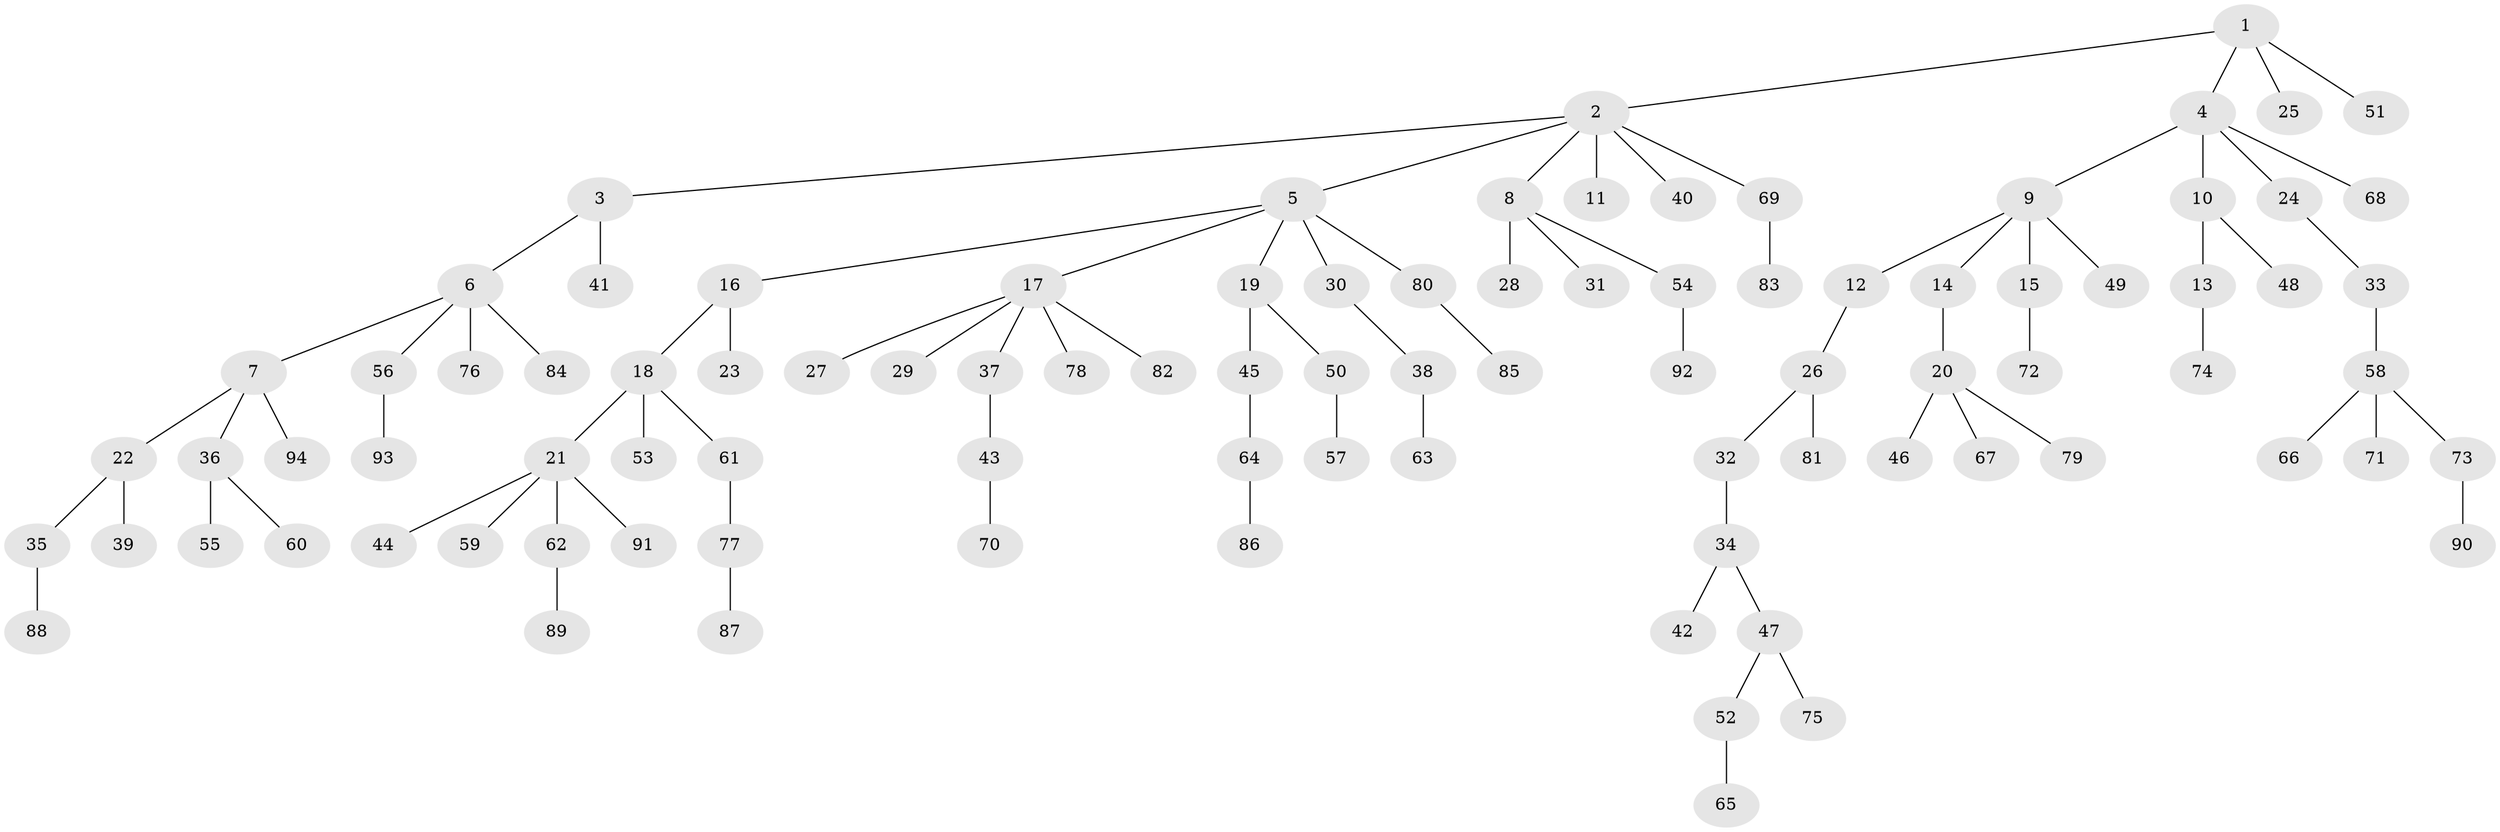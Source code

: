 // coarse degree distribution, {4: 0.03571428571428571, 1: 0.8571428571428571, 2: 0.07142857142857142, 22: 0.03571428571428571}
// Generated by graph-tools (version 1.1) at 2025/56/03/04/25 21:56:46]
// undirected, 94 vertices, 93 edges
graph export_dot {
graph [start="1"]
  node [color=gray90,style=filled];
  1;
  2;
  3;
  4;
  5;
  6;
  7;
  8;
  9;
  10;
  11;
  12;
  13;
  14;
  15;
  16;
  17;
  18;
  19;
  20;
  21;
  22;
  23;
  24;
  25;
  26;
  27;
  28;
  29;
  30;
  31;
  32;
  33;
  34;
  35;
  36;
  37;
  38;
  39;
  40;
  41;
  42;
  43;
  44;
  45;
  46;
  47;
  48;
  49;
  50;
  51;
  52;
  53;
  54;
  55;
  56;
  57;
  58;
  59;
  60;
  61;
  62;
  63;
  64;
  65;
  66;
  67;
  68;
  69;
  70;
  71;
  72;
  73;
  74;
  75;
  76;
  77;
  78;
  79;
  80;
  81;
  82;
  83;
  84;
  85;
  86;
  87;
  88;
  89;
  90;
  91;
  92;
  93;
  94;
  1 -- 2;
  1 -- 4;
  1 -- 25;
  1 -- 51;
  2 -- 3;
  2 -- 5;
  2 -- 8;
  2 -- 11;
  2 -- 40;
  2 -- 69;
  3 -- 6;
  3 -- 41;
  4 -- 9;
  4 -- 10;
  4 -- 24;
  4 -- 68;
  5 -- 16;
  5 -- 17;
  5 -- 19;
  5 -- 30;
  5 -- 80;
  6 -- 7;
  6 -- 56;
  6 -- 76;
  6 -- 84;
  7 -- 22;
  7 -- 36;
  7 -- 94;
  8 -- 28;
  8 -- 31;
  8 -- 54;
  9 -- 12;
  9 -- 14;
  9 -- 15;
  9 -- 49;
  10 -- 13;
  10 -- 48;
  12 -- 26;
  13 -- 74;
  14 -- 20;
  15 -- 72;
  16 -- 18;
  16 -- 23;
  17 -- 27;
  17 -- 29;
  17 -- 37;
  17 -- 78;
  17 -- 82;
  18 -- 21;
  18 -- 53;
  18 -- 61;
  19 -- 45;
  19 -- 50;
  20 -- 46;
  20 -- 67;
  20 -- 79;
  21 -- 44;
  21 -- 59;
  21 -- 62;
  21 -- 91;
  22 -- 35;
  22 -- 39;
  24 -- 33;
  26 -- 32;
  26 -- 81;
  30 -- 38;
  32 -- 34;
  33 -- 58;
  34 -- 42;
  34 -- 47;
  35 -- 88;
  36 -- 55;
  36 -- 60;
  37 -- 43;
  38 -- 63;
  43 -- 70;
  45 -- 64;
  47 -- 52;
  47 -- 75;
  50 -- 57;
  52 -- 65;
  54 -- 92;
  56 -- 93;
  58 -- 66;
  58 -- 71;
  58 -- 73;
  61 -- 77;
  62 -- 89;
  64 -- 86;
  69 -- 83;
  73 -- 90;
  77 -- 87;
  80 -- 85;
}

